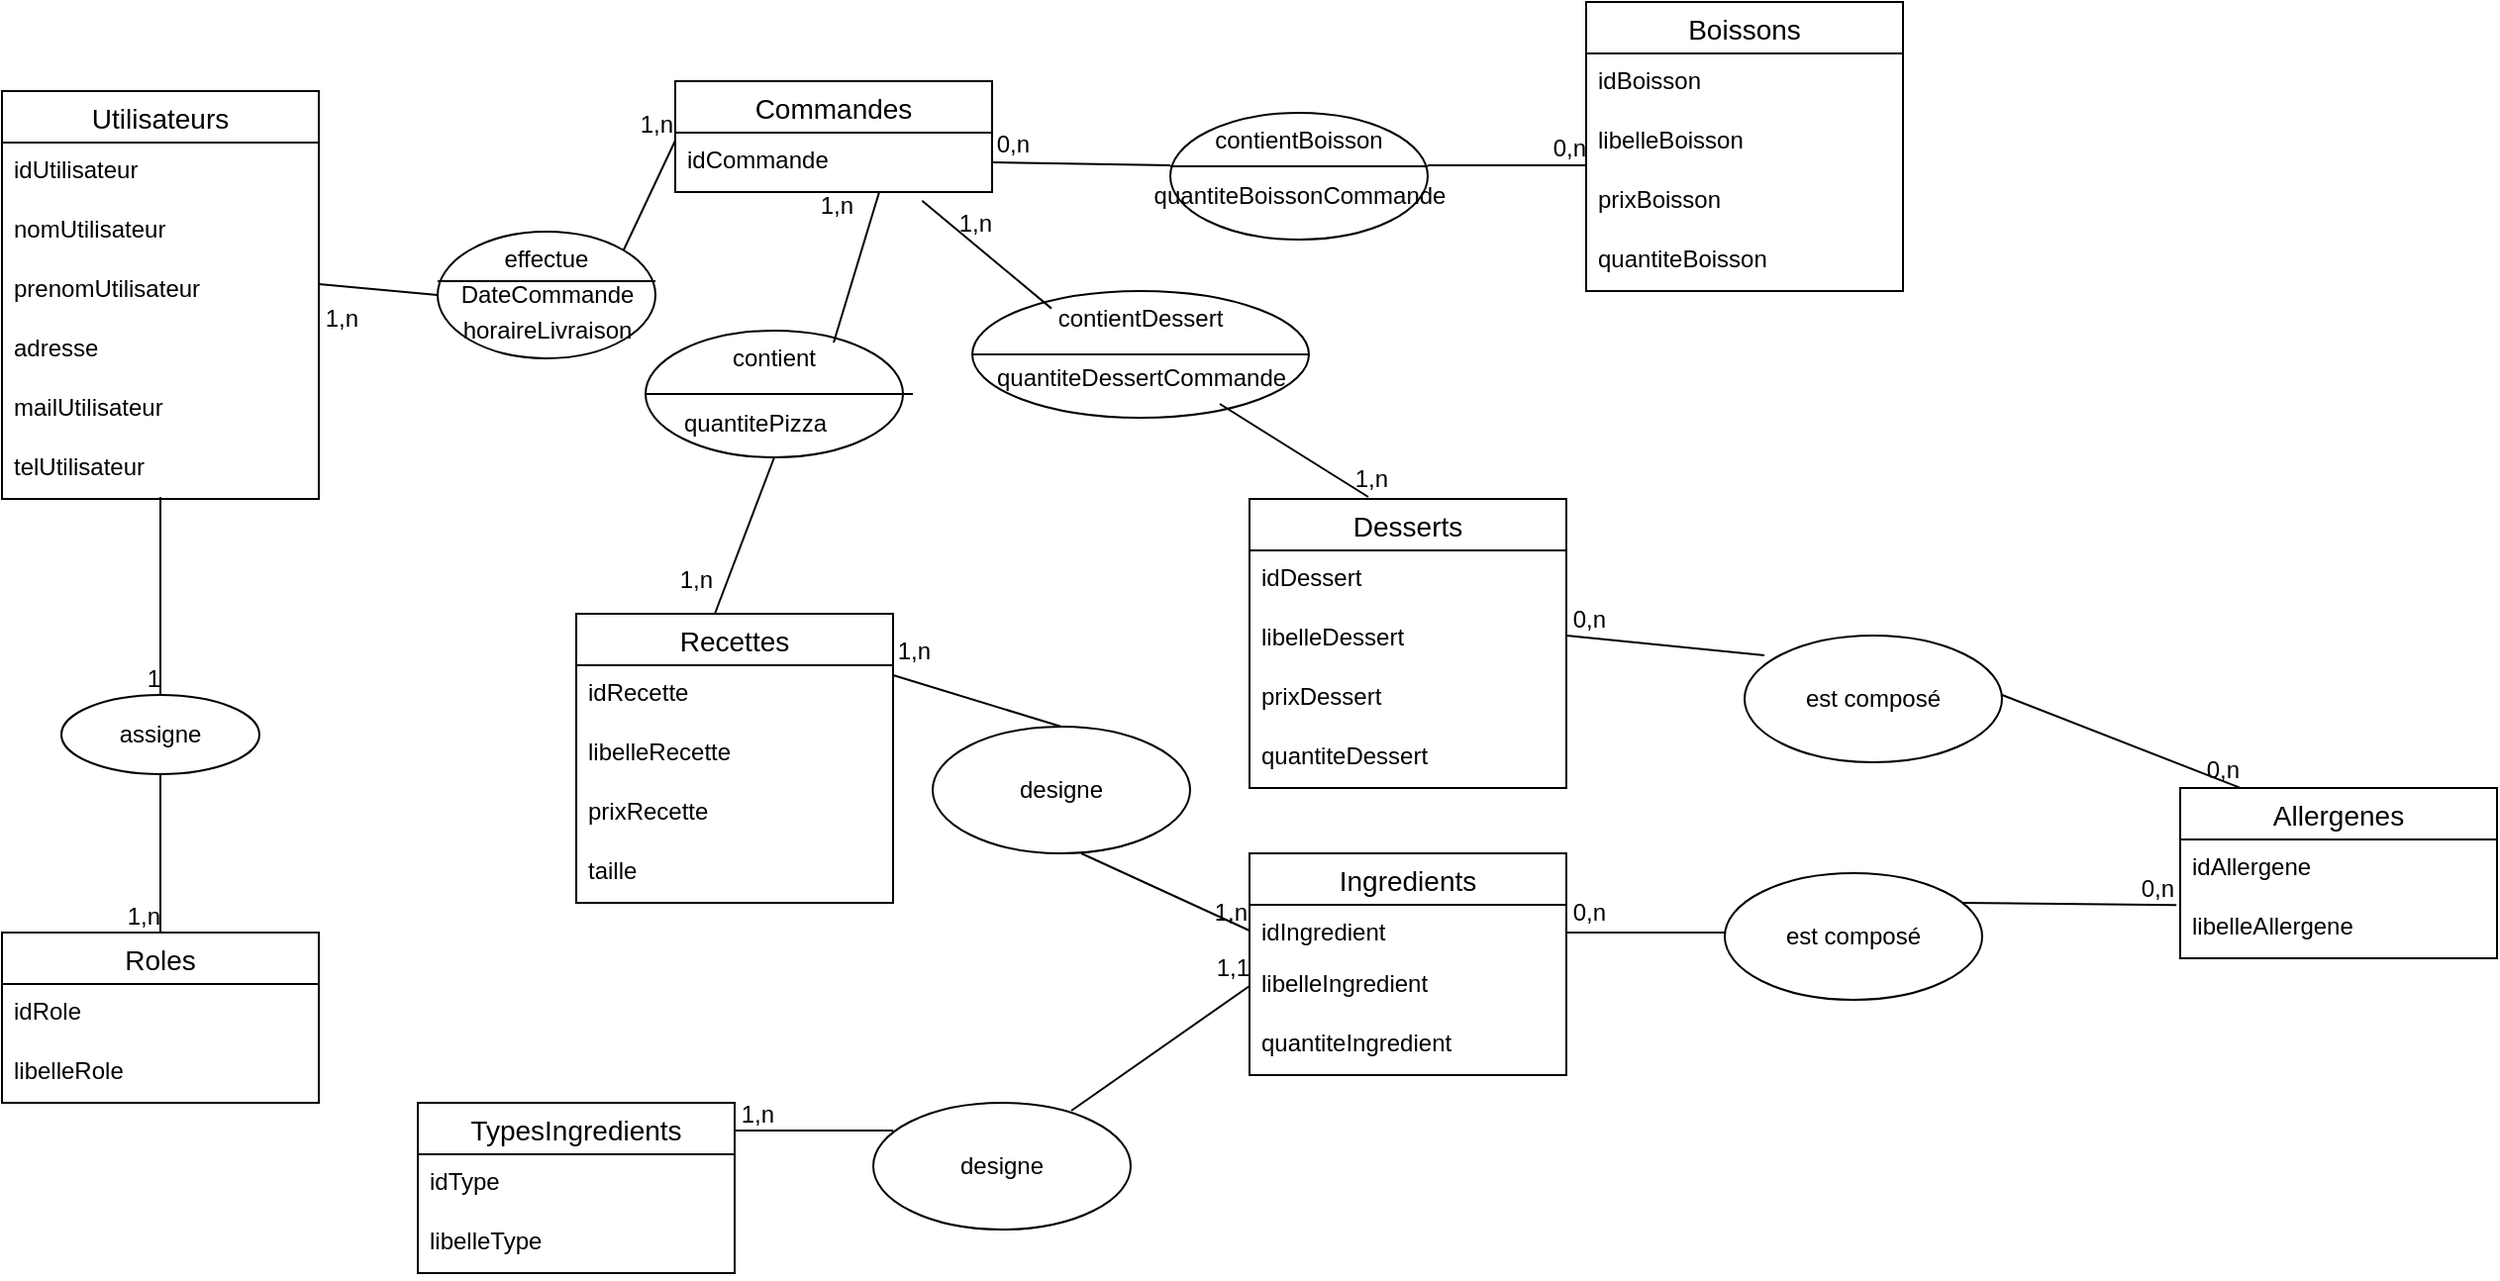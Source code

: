 <mxfile version="14.4.8" type="device"><diagram id="NByBHnsiU9HJAAvCHACD" name="Page-1"><mxGraphModel dx="1221" dy="682" grid="1" gridSize="10" guides="1" tooltips="1" connect="1" arrows="1" fold="1" page="1" pageScale="1" pageWidth="1169" pageHeight="827" math="0" shadow="0"><root><mxCell id="0"/><mxCell id="1" parent="0"/><mxCell id="snxAKvwQIXuBeU3E8VXf-1" value="Utilisateurs" style="swimlane;fontStyle=0;childLayout=stackLayout;horizontal=1;startSize=26;horizontalStack=0;resizeParent=1;resizeParentMax=0;resizeLast=0;collapsible=1;marginBottom=0;align=center;fontSize=14;" vertex="1" parent="1"><mxGeometry y="85" width="160" height="206" as="geometry"/></mxCell><mxCell id="snxAKvwQIXuBeU3E8VXf-2" value="idUtilisateur" style="text;strokeColor=none;fillColor=none;spacingLeft=4;spacingRight=4;overflow=hidden;rotatable=0;points=[[0,0.5],[1,0.5]];portConstraint=eastwest;fontSize=12;" vertex="1" parent="snxAKvwQIXuBeU3E8VXf-1"><mxGeometry y="26" width="160" height="30" as="geometry"/></mxCell><mxCell id="snxAKvwQIXuBeU3E8VXf-3" value="nomUtilisateur" style="text;strokeColor=none;fillColor=none;spacingLeft=4;spacingRight=4;overflow=hidden;rotatable=0;points=[[0,0.5],[1,0.5]];portConstraint=eastwest;fontSize=12;" vertex="1" parent="snxAKvwQIXuBeU3E8VXf-1"><mxGeometry y="56" width="160" height="30" as="geometry"/></mxCell><mxCell id="snxAKvwQIXuBeU3E8VXf-4" value="prenomUtilisateur" style="text;strokeColor=none;fillColor=none;spacingLeft=4;spacingRight=4;overflow=hidden;rotatable=0;points=[[0,0.5],[1,0.5]];portConstraint=eastwest;fontSize=12;" vertex="1" parent="snxAKvwQIXuBeU3E8VXf-1"><mxGeometry y="86" width="160" height="30" as="geometry"/></mxCell><mxCell id="snxAKvwQIXuBeU3E8VXf-13" value="adresse" style="text;strokeColor=none;fillColor=none;spacingLeft=4;spacingRight=4;overflow=hidden;rotatable=0;points=[[0,0.5],[1,0.5]];portConstraint=eastwest;fontSize=12;" vertex="1" parent="snxAKvwQIXuBeU3E8VXf-1"><mxGeometry y="116" width="160" height="30" as="geometry"/></mxCell><mxCell id="snxAKvwQIXuBeU3E8VXf-26" value="mailUtilisateur" style="text;strokeColor=none;fillColor=none;spacingLeft=4;spacingRight=4;overflow=hidden;rotatable=0;points=[[0,0.5],[1,0.5]];portConstraint=eastwest;fontSize=12;" vertex="1" parent="snxAKvwQIXuBeU3E8VXf-1"><mxGeometry y="146" width="160" height="30" as="geometry"/></mxCell><mxCell id="snxAKvwQIXuBeU3E8VXf-27" value="telUtilisateur" style="text;strokeColor=none;fillColor=none;spacingLeft=4;spacingRight=4;overflow=hidden;rotatable=0;points=[[0,0.5],[1,0.5]];portConstraint=eastwest;fontSize=12;" vertex="1" parent="snxAKvwQIXuBeU3E8VXf-1"><mxGeometry y="176" width="160" height="30" as="geometry"/></mxCell><mxCell id="snxAKvwQIXuBeU3E8VXf-5" value="Commandes" style="swimlane;fontStyle=0;childLayout=stackLayout;horizontal=1;startSize=26;horizontalStack=0;resizeParent=1;resizeParentMax=0;resizeLast=0;collapsible=1;marginBottom=0;align=center;fontSize=14;" vertex="1" parent="1"><mxGeometry x="340" y="80" width="160" height="56" as="geometry"/></mxCell><mxCell id="snxAKvwQIXuBeU3E8VXf-6" value="idCommande" style="text;strokeColor=none;fillColor=none;spacingLeft=4;spacingRight=4;overflow=hidden;rotatable=0;points=[[0,0.5],[1,0.5]];portConstraint=eastwest;fontSize=12;" vertex="1" parent="snxAKvwQIXuBeU3E8VXf-5"><mxGeometry y="26" width="160" height="30" as="geometry"/></mxCell><mxCell id="snxAKvwQIXuBeU3E8VXf-9" value="Boissons" style="swimlane;fontStyle=0;childLayout=stackLayout;horizontal=1;startSize=26;horizontalStack=0;resizeParent=1;resizeParentMax=0;resizeLast=0;collapsible=1;marginBottom=0;align=center;fontSize=14;" vertex="1" parent="1"><mxGeometry x="800" y="40" width="160" height="146" as="geometry"/></mxCell><mxCell id="snxAKvwQIXuBeU3E8VXf-10" value="idBoisson" style="text;strokeColor=none;fillColor=none;spacingLeft=4;spacingRight=4;overflow=hidden;rotatable=0;points=[[0,0.5],[1,0.5]];portConstraint=eastwest;fontSize=12;" vertex="1" parent="snxAKvwQIXuBeU3E8VXf-9"><mxGeometry y="26" width="160" height="30" as="geometry"/></mxCell><mxCell id="snxAKvwQIXuBeU3E8VXf-11" value="libelleBoisson" style="text;strokeColor=none;fillColor=none;spacingLeft=4;spacingRight=4;overflow=hidden;rotatable=0;points=[[0,0.5],[1,0.5]];portConstraint=eastwest;fontSize=12;" vertex="1" parent="snxAKvwQIXuBeU3E8VXf-9"><mxGeometry y="56" width="160" height="30" as="geometry"/></mxCell><mxCell id="snxAKvwQIXuBeU3E8VXf-12" value="prixBoisson" style="text;strokeColor=none;fillColor=none;spacingLeft=4;spacingRight=4;overflow=hidden;rotatable=0;points=[[0,0.5],[1,0.5]];portConstraint=eastwest;fontSize=12;" vertex="1" parent="snxAKvwQIXuBeU3E8VXf-9"><mxGeometry y="86" width="160" height="30" as="geometry"/></mxCell><mxCell id="snxAKvwQIXuBeU3E8VXf-41" value="quantiteBoisson" style="text;strokeColor=none;fillColor=none;spacingLeft=4;spacingRight=4;overflow=hidden;rotatable=0;points=[[0,0.5],[1,0.5]];portConstraint=eastwest;fontSize=12;" vertex="1" parent="snxAKvwQIXuBeU3E8VXf-9"><mxGeometry y="116" width="160" height="30" as="geometry"/></mxCell><mxCell id="snxAKvwQIXuBeU3E8VXf-14" value="Roles" style="swimlane;fontStyle=0;childLayout=stackLayout;horizontal=1;startSize=26;horizontalStack=0;resizeParent=1;resizeParentMax=0;resizeLast=0;collapsible=1;marginBottom=0;align=center;fontSize=14;" vertex="1" parent="1"><mxGeometry y="510" width="160" height="86" as="geometry"/></mxCell><mxCell id="snxAKvwQIXuBeU3E8VXf-15" value="idRole" style="text;strokeColor=none;fillColor=none;spacingLeft=4;spacingRight=4;overflow=hidden;rotatable=0;points=[[0,0.5],[1,0.5]];portConstraint=eastwest;fontSize=12;" vertex="1" parent="snxAKvwQIXuBeU3E8VXf-14"><mxGeometry y="26" width="160" height="30" as="geometry"/></mxCell><mxCell id="snxAKvwQIXuBeU3E8VXf-16" value="libelleRole" style="text;strokeColor=none;fillColor=none;spacingLeft=4;spacingRight=4;overflow=hidden;rotatable=0;points=[[0,0.5],[1,0.5]];portConstraint=eastwest;fontSize=12;" vertex="1" parent="snxAKvwQIXuBeU3E8VXf-14"><mxGeometry y="56" width="160" height="30" as="geometry"/></mxCell><mxCell id="snxAKvwQIXuBeU3E8VXf-18" value="Recettes" style="swimlane;fontStyle=0;childLayout=stackLayout;horizontal=1;startSize=26;horizontalStack=0;resizeParent=1;resizeParentMax=0;resizeLast=0;collapsible=1;marginBottom=0;align=center;fontSize=14;" vertex="1" parent="1"><mxGeometry x="290" y="349" width="160" height="146" as="geometry"/></mxCell><mxCell id="snxAKvwQIXuBeU3E8VXf-19" value="idRecette" style="text;strokeColor=none;fillColor=none;spacingLeft=4;spacingRight=4;overflow=hidden;rotatable=0;points=[[0,0.5],[1,0.5]];portConstraint=eastwest;fontSize=12;" vertex="1" parent="snxAKvwQIXuBeU3E8VXf-18"><mxGeometry y="26" width="160" height="30" as="geometry"/></mxCell><mxCell id="snxAKvwQIXuBeU3E8VXf-20" value="libelleRecette" style="text;strokeColor=none;fillColor=none;spacingLeft=4;spacingRight=4;overflow=hidden;rotatable=0;points=[[0,0.5],[1,0.5]];portConstraint=eastwest;fontSize=12;" vertex="1" parent="snxAKvwQIXuBeU3E8VXf-18"><mxGeometry y="56" width="160" height="30" as="geometry"/></mxCell><mxCell id="snxAKvwQIXuBeU3E8VXf-21" value="prixRecette" style="text;strokeColor=none;fillColor=none;spacingLeft=4;spacingRight=4;overflow=hidden;rotatable=0;points=[[0,0.5],[1,0.5]];portConstraint=eastwest;fontSize=12;" vertex="1" parent="snxAKvwQIXuBeU3E8VXf-18"><mxGeometry y="86" width="160" height="30" as="geometry"/></mxCell><mxCell id="snxAKvwQIXuBeU3E8VXf-59" value="taille" style="text;strokeColor=none;fillColor=none;spacingLeft=4;spacingRight=4;overflow=hidden;rotatable=0;points=[[0,0.5],[1,0.5]];portConstraint=eastwest;fontSize=12;" vertex="1" parent="snxAKvwQIXuBeU3E8VXf-18"><mxGeometry y="116" width="160" height="30" as="geometry"/></mxCell><mxCell id="snxAKvwQIXuBeU3E8VXf-22" value="Desserts" style="swimlane;fontStyle=0;childLayout=stackLayout;horizontal=1;startSize=26;horizontalStack=0;resizeParent=1;resizeParentMax=0;resizeLast=0;collapsible=1;marginBottom=0;align=center;fontSize=14;" vertex="1" parent="1"><mxGeometry x="630" y="291" width="160" height="146" as="geometry"/></mxCell><mxCell id="snxAKvwQIXuBeU3E8VXf-23" value="idDessert" style="text;strokeColor=none;fillColor=none;spacingLeft=4;spacingRight=4;overflow=hidden;rotatable=0;points=[[0,0.5],[1,0.5]];portConstraint=eastwest;fontSize=12;" vertex="1" parent="snxAKvwQIXuBeU3E8VXf-22"><mxGeometry y="26" width="160" height="30" as="geometry"/></mxCell><mxCell id="snxAKvwQIXuBeU3E8VXf-24" value="libelleDessert" style="text;strokeColor=none;fillColor=none;spacingLeft=4;spacingRight=4;overflow=hidden;rotatable=0;points=[[0,0.5],[1,0.5]];portConstraint=eastwest;fontSize=12;" vertex="1" parent="snxAKvwQIXuBeU3E8VXf-22"><mxGeometry y="56" width="160" height="30" as="geometry"/></mxCell><mxCell id="snxAKvwQIXuBeU3E8VXf-25" value="prixDessert" style="text;strokeColor=none;fillColor=none;spacingLeft=4;spacingRight=4;overflow=hidden;rotatable=0;points=[[0,0.5],[1,0.5]];portConstraint=eastwest;fontSize=12;" vertex="1" parent="snxAKvwQIXuBeU3E8VXf-22"><mxGeometry y="86" width="160" height="30" as="geometry"/></mxCell><mxCell id="snxAKvwQIXuBeU3E8VXf-93" value="quantiteDessert" style="text;strokeColor=none;fillColor=none;spacingLeft=4;spacingRight=4;overflow=hidden;rotatable=0;points=[[0,0.5],[1,0.5]];portConstraint=eastwest;fontSize=12;" vertex="1" parent="snxAKvwQIXuBeU3E8VXf-22"><mxGeometry y="116" width="160" height="30" as="geometry"/></mxCell><mxCell id="snxAKvwQIXuBeU3E8VXf-32" value="" style="endArrow=none;html=1;rounded=0;exitX=1;exitY=0;exitDx=0;exitDy=0;entryX=0;entryY=0.133;entryDx=0;entryDy=0;entryPerimeter=0;" edge="1" parent="1" source="snxAKvwQIXuBeU3E8VXf-34" target="snxAKvwQIXuBeU3E8VXf-6"><mxGeometry relative="1" as="geometry"><mxPoint x="250" y="120" as="sourcePoint"/><mxPoint x="320" y="120" as="targetPoint"/></mxGeometry></mxCell><mxCell id="snxAKvwQIXuBeU3E8VXf-33" value="1,n" style="resizable=0;html=1;align=right;verticalAlign=bottom;" connectable="0" vertex="1" parent="snxAKvwQIXuBeU3E8VXf-32"><mxGeometry x="1" relative="1" as="geometry"/></mxCell><mxCell id="snxAKvwQIXuBeU3E8VXf-34" value="effectue" style="ellipse;whiteSpace=wrap;html=1;align=center;verticalAlign=top;" vertex="1" parent="1"><mxGeometry x="220" y="156" width="110" height="64" as="geometry"/></mxCell><mxCell id="snxAKvwQIXuBeU3E8VXf-35" value="" style="endArrow=none;html=1;rounded=0;entryX=0;entryY=0.5;entryDx=0;entryDy=0;" edge="1" parent="1" target="snxAKvwQIXuBeU3E8VXf-34"><mxGeometry relative="1" as="geometry"><mxPoint x="160" y="182.5" as="sourcePoint"/><mxPoint x="230" y="182.5" as="targetPoint"/></mxGeometry></mxCell><mxCell id="snxAKvwQIXuBeU3E8VXf-36" value="1,n" style="resizable=0;html=1;align=right;verticalAlign=bottom;" connectable="0" vertex="1" parent="snxAKvwQIXuBeU3E8VXf-35"><mxGeometry x="1" relative="1" as="geometry"><mxPoint x="-40.16" y="20.07" as="offset"/></mxGeometry></mxCell><mxCell id="snxAKvwQIXuBeU3E8VXf-38" value="" style="line;strokeWidth=1;rotatable=0;dashed=0;labelPosition=right;align=left;verticalAlign=middle;spacingTop=0;spacingLeft=6;points=[];portConstraint=eastwest;" vertex="1" parent="1"><mxGeometry x="220" y="156" width="110" height="50" as="geometry"/></mxCell><mxCell id="snxAKvwQIXuBeU3E8VXf-39" value="DateCommande" style="text;html=1;align=center;verticalAlign=middle;resizable=0;points=[];autosize=1;" vertex="1" parent="1"><mxGeometry x="225" y="178" width="100" height="20" as="geometry"/></mxCell><mxCell id="snxAKvwQIXuBeU3E8VXf-40" value="horaireLivraison" style="text;html=1;align=center;verticalAlign=middle;resizable=0;points=[];autosize=1;" vertex="1" parent="1"><mxGeometry x="225" y="196" width="100" height="20" as="geometry"/></mxCell><mxCell id="snxAKvwQIXuBeU3E8VXf-42" value="contientBoisson" style="ellipse;whiteSpace=wrap;html=1;align=center;verticalAlign=top;" vertex="1" parent="1"><mxGeometry x="590" y="96" width="130" height="64" as="geometry"/></mxCell><mxCell id="snxAKvwQIXuBeU3E8VXf-43" value="" style="line;strokeWidth=1;rotatable=0;dashed=0;labelPosition=right;align=left;verticalAlign=middle;spacingTop=0;spacingLeft=6;points=[];portConstraint=eastwest;" vertex="1" parent="1"><mxGeometry x="590" y="118" width="130" height="10" as="geometry"/></mxCell><mxCell id="snxAKvwQIXuBeU3E8VXf-44" value="quantiteBoissonCommande" style="text;html=1;align=center;verticalAlign=middle;resizable=0;points=[];autosize=1;" vertex="1" parent="1"><mxGeometry x="575" y="128" width="160" height="20" as="geometry"/></mxCell><mxCell id="snxAKvwQIXuBeU3E8VXf-46" value="" style="endArrow=none;html=1;rounded=0;" edge="1" parent="1"><mxGeometry relative="1" as="geometry"><mxPoint x="720" y="122.5" as="sourcePoint"/><mxPoint x="800" y="122.5" as="targetPoint"/></mxGeometry></mxCell><mxCell id="snxAKvwQIXuBeU3E8VXf-47" value="0,n" style="resizable=0;html=1;align=right;verticalAlign=bottom;" connectable="0" vertex="1" parent="snxAKvwQIXuBeU3E8VXf-46"><mxGeometry x="1" relative="1" as="geometry"/></mxCell><mxCell id="snxAKvwQIXuBeU3E8VXf-49" value="" style="endArrow=none;html=1;rounded=0;exitX=1;exitY=0.5;exitDx=0;exitDy=0;" edge="1" parent="1" source="snxAKvwQIXuBeU3E8VXf-6"><mxGeometry relative="1" as="geometry"><mxPoint x="510" y="122.5" as="sourcePoint"/><mxPoint x="590" y="122.5" as="targetPoint"/></mxGeometry></mxCell><mxCell id="snxAKvwQIXuBeU3E8VXf-50" value="0,n" style="resizable=0;html=1;align=right;verticalAlign=bottom;" connectable="0" vertex="1" parent="snxAKvwQIXuBeU3E8VXf-49"><mxGeometry x="1" relative="1" as="geometry"><mxPoint x="-69.99" y="-1.5" as="offset"/></mxGeometry></mxCell><mxCell id="snxAKvwQIXuBeU3E8VXf-52" value="assigne" style="ellipse;whiteSpace=wrap;html=1;align=center;" vertex="1" parent="1"><mxGeometry x="30" y="390" width="100" height="40" as="geometry"/></mxCell><mxCell id="snxAKvwQIXuBeU3E8VXf-55" value="" style="endArrow=none;html=1;rounded=0;entryX=0.5;entryY=0;entryDx=0;entryDy=0;" edge="1" parent="1" target="snxAKvwQIXuBeU3E8VXf-14"><mxGeometry relative="1" as="geometry"><mxPoint x="80" y="430" as="sourcePoint"/><mxPoint x="140" y="440" as="targetPoint"/></mxGeometry></mxCell><mxCell id="snxAKvwQIXuBeU3E8VXf-56" value="1,n" style="resizable=0;html=1;align=right;verticalAlign=bottom;" connectable="0" vertex="1" parent="snxAKvwQIXuBeU3E8VXf-55"><mxGeometry x="1" relative="1" as="geometry"/></mxCell><mxCell id="snxAKvwQIXuBeU3E8VXf-57" value="" style="endArrow=none;html=1;rounded=0;entryX=0.5;entryY=0;entryDx=0;entryDy=0;" edge="1" parent="1" target="snxAKvwQIXuBeU3E8VXf-52"><mxGeometry relative="1" as="geometry"><mxPoint x="80" y="290" as="sourcePoint"/><mxPoint x="200" y="310" as="targetPoint"/></mxGeometry></mxCell><mxCell id="snxAKvwQIXuBeU3E8VXf-58" value="1" style="resizable=0;html=1;align=right;verticalAlign=bottom;" connectable="0" vertex="1" parent="snxAKvwQIXuBeU3E8VXf-57"><mxGeometry x="1" relative="1" as="geometry"/></mxCell><mxCell id="snxAKvwQIXuBeU3E8VXf-60" value="Allergenes" style="swimlane;fontStyle=0;childLayout=stackLayout;horizontal=1;startSize=26;horizontalStack=0;resizeParent=1;resizeParentMax=0;resizeLast=0;collapsible=1;marginBottom=0;align=center;fontSize=14;" vertex="1" parent="1"><mxGeometry x="1100" y="437" width="160" height="86" as="geometry"/></mxCell><mxCell id="snxAKvwQIXuBeU3E8VXf-61" value="idAllergene" style="text;strokeColor=none;fillColor=none;spacingLeft=4;spacingRight=4;overflow=hidden;rotatable=0;points=[[0,0.5],[1,0.5]];portConstraint=eastwest;fontSize=12;" vertex="1" parent="snxAKvwQIXuBeU3E8VXf-60"><mxGeometry y="26" width="160" height="30" as="geometry"/></mxCell><mxCell id="snxAKvwQIXuBeU3E8VXf-62" value="libelleAllergene" style="text;strokeColor=none;fillColor=none;spacingLeft=4;spacingRight=4;overflow=hidden;rotatable=0;points=[[0,0.5],[1,0.5]];portConstraint=eastwest;fontSize=12;" vertex="1" parent="snxAKvwQIXuBeU3E8VXf-60"><mxGeometry y="56" width="160" height="30" as="geometry"/></mxCell><mxCell id="snxAKvwQIXuBeU3E8VXf-64" value="TypesIngredients" style="swimlane;fontStyle=0;childLayout=stackLayout;horizontal=1;startSize=26;horizontalStack=0;resizeParent=1;resizeParentMax=0;resizeLast=0;collapsible=1;marginBottom=0;align=center;fontSize=14;" vertex="1" parent="1"><mxGeometry x="210" y="596" width="160" height="86" as="geometry"/></mxCell><mxCell id="snxAKvwQIXuBeU3E8VXf-65" value="idType" style="text;strokeColor=none;fillColor=none;spacingLeft=4;spacingRight=4;overflow=hidden;rotatable=0;points=[[0,0.5],[1,0.5]];portConstraint=eastwest;fontSize=12;" vertex="1" parent="snxAKvwQIXuBeU3E8VXf-64"><mxGeometry y="26" width="160" height="30" as="geometry"/></mxCell><mxCell id="snxAKvwQIXuBeU3E8VXf-66" value="libelleType" style="text;strokeColor=none;fillColor=none;spacingLeft=4;spacingRight=4;overflow=hidden;rotatable=0;points=[[0,0.5],[1,0.5]];portConstraint=eastwest;fontSize=12;" vertex="1" parent="snxAKvwQIXuBeU3E8VXf-64"><mxGeometry y="56" width="160" height="30" as="geometry"/></mxCell><mxCell id="snxAKvwQIXuBeU3E8VXf-74" value="Ingredients" style="swimlane;fontStyle=0;childLayout=stackLayout;horizontal=1;startSize=26;horizontalStack=0;resizeParent=1;resizeParentMax=0;resizeLast=0;collapsible=1;marginBottom=0;align=center;fontSize=14;" vertex="1" parent="1"><mxGeometry x="630" y="470" width="160" height="112" as="geometry"/></mxCell><mxCell id="snxAKvwQIXuBeU3E8VXf-75" value="idIngredient" style="text;strokeColor=none;fillColor=none;spacingLeft=4;spacingRight=4;overflow=hidden;rotatable=0;points=[[0,0.5],[1,0.5]];portConstraint=eastwest;fontSize=12;" vertex="1" parent="snxAKvwQIXuBeU3E8VXf-74"><mxGeometry y="26" width="160" height="26" as="geometry"/></mxCell><mxCell id="snxAKvwQIXuBeU3E8VXf-76" value="libelleIngredient" style="text;strokeColor=none;fillColor=none;spacingLeft=4;spacingRight=4;overflow=hidden;rotatable=0;points=[[0,0.5],[1,0.5]];portConstraint=eastwest;fontSize=12;" vertex="1" parent="snxAKvwQIXuBeU3E8VXf-74"><mxGeometry y="52" width="160" height="30" as="geometry"/></mxCell><mxCell id="snxAKvwQIXuBeU3E8VXf-77" value="quantiteIngredient" style="text;strokeColor=none;fillColor=none;spacingLeft=4;spacingRight=4;overflow=hidden;rotatable=0;points=[[0,0.5],[1,0.5]];portConstraint=eastwest;fontSize=12;" vertex="1" parent="snxAKvwQIXuBeU3E8VXf-74"><mxGeometry y="82" width="160" height="30" as="geometry"/></mxCell><mxCell id="snxAKvwQIXuBeU3E8VXf-79" value="contient" style="ellipse;whiteSpace=wrap;html=1;align=center;verticalAlign=top;" vertex="1" parent="1"><mxGeometry x="325" y="206" width="130" height="64" as="geometry"/></mxCell><mxCell id="snxAKvwQIXuBeU3E8VXf-80" value="" style="endArrow=none;html=1;rounded=0;" edge="1" parent="1"><mxGeometry relative="1" as="geometry"><mxPoint x="420" y="212" as="sourcePoint"/><mxPoint x="443" y="136" as="targetPoint"/></mxGeometry></mxCell><mxCell id="snxAKvwQIXuBeU3E8VXf-81" value="1,n" style="resizable=0;html=1;align=right;verticalAlign=bottom;" connectable="0" vertex="1" parent="snxAKvwQIXuBeU3E8VXf-80"><mxGeometry x="1" relative="1" as="geometry"><mxPoint x="-12.6" y="15.51" as="offset"/></mxGeometry></mxCell><mxCell id="snxAKvwQIXuBeU3E8VXf-82" value="" style="endArrow=none;html=1;rounded=0;entryX=0.5;entryY=1;entryDx=0;entryDy=0;" edge="1" parent="1" target="snxAKvwQIXuBeU3E8VXf-79"><mxGeometry relative="1" as="geometry"><mxPoint x="360" y="349" as="sourcePoint"/><mxPoint x="440" y="299" as="targetPoint"/></mxGeometry></mxCell><mxCell id="snxAKvwQIXuBeU3E8VXf-83" value="1,n" style="resizable=0;html=1;align=right;verticalAlign=bottom;" connectable="0" vertex="1" parent="snxAKvwQIXuBeU3E8VXf-82"><mxGeometry x="1" relative="1" as="geometry"><mxPoint x="-30.07" y="70.19" as="offset"/></mxGeometry></mxCell><mxCell id="snxAKvwQIXuBeU3E8VXf-84" value="" style="line;strokeWidth=1;rotatable=0;dashed=0;labelPosition=right;align=left;verticalAlign=middle;spacingTop=0;spacingLeft=6;points=[];portConstraint=eastwest;" vertex="1" parent="1"><mxGeometry x="325" y="233" width="135" height="10" as="geometry"/></mxCell><mxCell id="snxAKvwQIXuBeU3E8VXf-85" value="quantitePizza" style="text;html=1;align=center;verticalAlign=middle;resizable=0;points=[];autosize=1;" vertex="1" parent="1"><mxGeometry x="335" y="243" width="90" height="20" as="geometry"/></mxCell><mxCell id="snxAKvwQIXuBeU3E8VXf-86" value="contientDessert" style="ellipse;whiteSpace=wrap;html=1;align=center;verticalAlign=top;" vertex="1" parent="1"><mxGeometry x="490" y="186" width="170" height="64" as="geometry"/></mxCell><mxCell id="snxAKvwQIXuBeU3E8VXf-87" value="" style="endArrow=none;html=1;rounded=0;" edge="1" parent="1"><mxGeometry relative="1" as="geometry"><mxPoint x="615" y="243" as="sourcePoint"/><mxPoint x="690" y="290" as="targetPoint"/></mxGeometry></mxCell><mxCell id="snxAKvwQIXuBeU3E8VXf-88" value="1,n" style="resizable=0;html=1;align=right;verticalAlign=bottom;" connectable="0" vertex="1" parent="snxAKvwQIXuBeU3E8VXf-87"><mxGeometry x="1" relative="1" as="geometry"><mxPoint x="10.23" as="offset"/></mxGeometry></mxCell><mxCell id="snxAKvwQIXuBeU3E8VXf-89" value="" style="endArrow=none;html=1;rounded=0;exitX=0.779;exitY=1.145;exitDx=0;exitDy=0;exitPerimeter=0;" edge="1" parent="1" source="snxAKvwQIXuBeU3E8VXf-6"><mxGeometry relative="1" as="geometry"><mxPoint x="450" y="194.82" as="sourcePoint"/><mxPoint x="530" y="194.82" as="targetPoint"/></mxGeometry></mxCell><mxCell id="snxAKvwQIXuBeU3E8VXf-90" value="1,n" style="resizable=0;html=1;align=right;verticalAlign=bottom;" connectable="0" vertex="1" parent="snxAKvwQIXuBeU3E8VXf-89"><mxGeometry x="1" relative="1" as="geometry"><mxPoint x="-29.71" y="-34.58" as="offset"/></mxGeometry></mxCell><mxCell id="snxAKvwQIXuBeU3E8VXf-91" value="" style="line;strokeWidth=1;rotatable=0;dashed=0;labelPosition=right;align=left;verticalAlign=middle;spacingTop=0;spacingLeft=6;points=[];portConstraint=eastwest;" vertex="1" parent="1"><mxGeometry x="490" y="213" width="170" height="10" as="geometry"/></mxCell><mxCell id="snxAKvwQIXuBeU3E8VXf-92" value="quantiteDessertCommande" style="text;html=1;align=center;verticalAlign=middle;resizable=0;points=[];autosize=1;" vertex="1" parent="1"><mxGeometry x="495" y="220" width="160" height="20" as="geometry"/></mxCell><mxCell id="snxAKvwQIXuBeU3E8VXf-95" value="designe" style="ellipse;whiteSpace=wrap;html=1;align=center;verticalAlign=middle;" vertex="1" parent="1"><mxGeometry x="440" y="596" width="130" height="64" as="geometry"/></mxCell><mxCell id="snxAKvwQIXuBeU3E8VXf-96" value="" style="endArrow=none;html=1;rounded=0;" edge="1" parent="1"><mxGeometry relative="1" as="geometry"><mxPoint x="370" y="610" as="sourcePoint"/><mxPoint x="450" y="610" as="targetPoint"/></mxGeometry></mxCell><mxCell id="snxAKvwQIXuBeU3E8VXf-97" value="1,n" style="resizable=0;html=1;align=right;verticalAlign=bottom;" connectable="0" vertex="1" parent="snxAKvwQIXuBeU3E8VXf-96"><mxGeometry x="1" relative="1" as="geometry"><mxPoint x="-60" as="offset"/></mxGeometry></mxCell><mxCell id="snxAKvwQIXuBeU3E8VXf-98" value="" style="endArrow=none;html=1;rounded=0;entryX=0;entryY=0.5;entryDx=0;entryDy=0;" edge="1" parent="1" target="snxAKvwQIXuBeU3E8VXf-76"><mxGeometry relative="1" as="geometry"><mxPoint x="540" y="600" as="sourcePoint"/><mxPoint x="610" y="600" as="targetPoint"/></mxGeometry></mxCell><mxCell id="snxAKvwQIXuBeU3E8VXf-99" value="1,1" style="resizable=0;html=1;align=right;verticalAlign=bottom;" connectable="0" vertex="1" parent="snxAKvwQIXuBeU3E8VXf-98"><mxGeometry x="1" relative="1" as="geometry"/></mxCell><mxCell id="snxAKvwQIXuBeU3E8VXf-100" value="designe" style="ellipse;whiteSpace=wrap;html=1;align=center;verticalAlign=middle;" vertex="1" parent="1"><mxGeometry x="470" y="406" width="130" height="64" as="geometry"/></mxCell><mxCell id="snxAKvwQIXuBeU3E8VXf-101" value="" style="endArrow=none;html=1;rounded=0;entryX=0.5;entryY=0;entryDx=0;entryDy=0;" edge="1" parent="1" target="snxAKvwQIXuBeU3E8VXf-100"><mxGeometry relative="1" as="geometry"><mxPoint x="450" y="380" as="sourcePoint"/><mxPoint x="540" y="380" as="targetPoint"/></mxGeometry></mxCell><mxCell id="snxAKvwQIXuBeU3E8VXf-102" value="1,n" style="resizable=0;html=1;align=right;verticalAlign=bottom;" connectable="0" vertex="1" parent="snxAKvwQIXuBeU3E8VXf-101"><mxGeometry x="1" relative="1" as="geometry"><mxPoint x="-65.5" y="-29.15" as="offset"/></mxGeometry></mxCell><mxCell id="snxAKvwQIXuBeU3E8VXf-103" value="" style="endArrow=none;html=1;rounded=0;entryX=0;entryY=0.5;entryDx=0;entryDy=0;" edge="1" parent="1" target="snxAKvwQIXuBeU3E8VXf-75"><mxGeometry relative="1" as="geometry"><mxPoint x="545" y="470" as="sourcePoint"/><mxPoint x="625" y="470" as="targetPoint"/></mxGeometry></mxCell><mxCell id="snxAKvwQIXuBeU3E8VXf-104" value="1,n" style="resizable=0;html=1;align=right;verticalAlign=bottom;" connectable="0" vertex="1" parent="snxAKvwQIXuBeU3E8VXf-103"><mxGeometry x="1" relative="1" as="geometry"/></mxCell><mxCell id="snxAKvwQIXuBeU3E8VXf-105" value="est composé" style="ellipse;whiteSpace=wrap;html=1;align=center;verticalAlign=middle;" vertex="1" parent="1"><mxGeometry x="870" y="480" width="130" height="64" as="geometry"/></mxCell><mxCell id="snxAKvwQIXuBeU3E8VXf-106" value="" style="endArrow=none;html=1;rounded=0;entryX=-0.012;entryY=0.104;entryDx=0;entryDy=0;entryPerimeter=0;" edge="1" parent="1" target="snxAKvwQIXuBeU3E8VXf-62"><mxGeometry relative="1" as="geometry"><mxPoint x="990" y="495" as="sourcePoint"/><mxPoint x="1070" y="495" as="targetPoint"/></mxGeometry></mxCell><mxCell id="snxAKvwQIXuBeU3E8VXf-107" value="0,n" style="resizable=0;html=1;align=right;verticalAlign=bottom;" connectable="0" vertex="1" parent="snxAKvwQIXuBeU3E8VXf-106"><mxGeometry x="1" relative="1" as="geometry"/></mxCell><mxCell id="snxAKvwQIXuBeU3E8VXf-108" value="" style="endArrow=none;html=1;rounded=0;" edge="1" parent="1"><mxGeometry relative="1" as="geometry"><mxPoint x="790" y="510" as="sourcePoint"/><mxPoint x="870" y="510" as="targetPoint"/></mxGeometry></mxCell><mxCell id="snxAKvwQIXuBeU3E8VXf-109" value="0,n" style="resizable=0;html=1;align=right;verticalAlign=bottom;" connectable="0" vertex="1" parent="snxAKvwQIXuBeU3E8VXf-108"><mxGeometry x="1" relative="1" as="geometry"><mxPoint x="-60" y="-2" as="offset"/></mxGeometry></mxCell><mxCell id="snxAKvwQIXuBeU3E8VXf-112" value="est composé" style="ellipse;whiteSpace=wrap;html=1;align=center;verticalAlign=middle;" vertex="1" parent="1"><mxGeometry x="880" y="360" width="130" height="64" as="geometry"/></mxCell><mxCell id="snxAKvwQIXuBeU3E8VXf-110" value="" style="endArrow=none;html=1;rounded=0;entryX=0.188;entryY=-0.002;entryDx=0;entryDy=0;entryPerimeter=0;" edge="1" parent="1" target="snxAKvwQIXuBeU3E8VXf-60"><mxGeometry relative="1" as="geometry"><mxPoint x="1010" y="390" as="sourcePoint"/><mxPoint x="1140" y="390" as="targetPoint"/></mxGeometry></mxCell><mxCell id="snxAKvwQIXuBeU3E8VXf-111" value="0,n" style="resizable=0;html=1;align=right;verticalAlign=bottom;" connectable="0" vertex="1" parent="snxAKvwQIXuBeU3E8VXf-110"><mxGeometry x="1" relative="1" as="geometry"/></mxCell><mxCell id="snxAKvwQIXuBeU3E8VXf-113" value="" style="endArrow=none;html=1;rounded=0;" edge="1" parent="1"><mxGeometry relative="1" as="geometry"><mxPoint x="790" y="360" as="sourcePoint"/><mxPoint x="890" y="370" as="targetPoint"/></mxGeometry></mxCell><mxCell id="snxAKvwQIXuBeU3E8VXf-114" value="0,n" style="resizable=0;html=1;align=right;verticalAlign=bottom;" connectable="0" vertex="1" parent="snxAKvwQIXuBeU3E8VXf-113"><mxGeometry x="1" relative="1" as="geometry"><mxPoint x="-79.5" y="-9.95" as="offset"/></mxGeometry></mxCell></root></mxGraphModel></diagram></mxfile>
